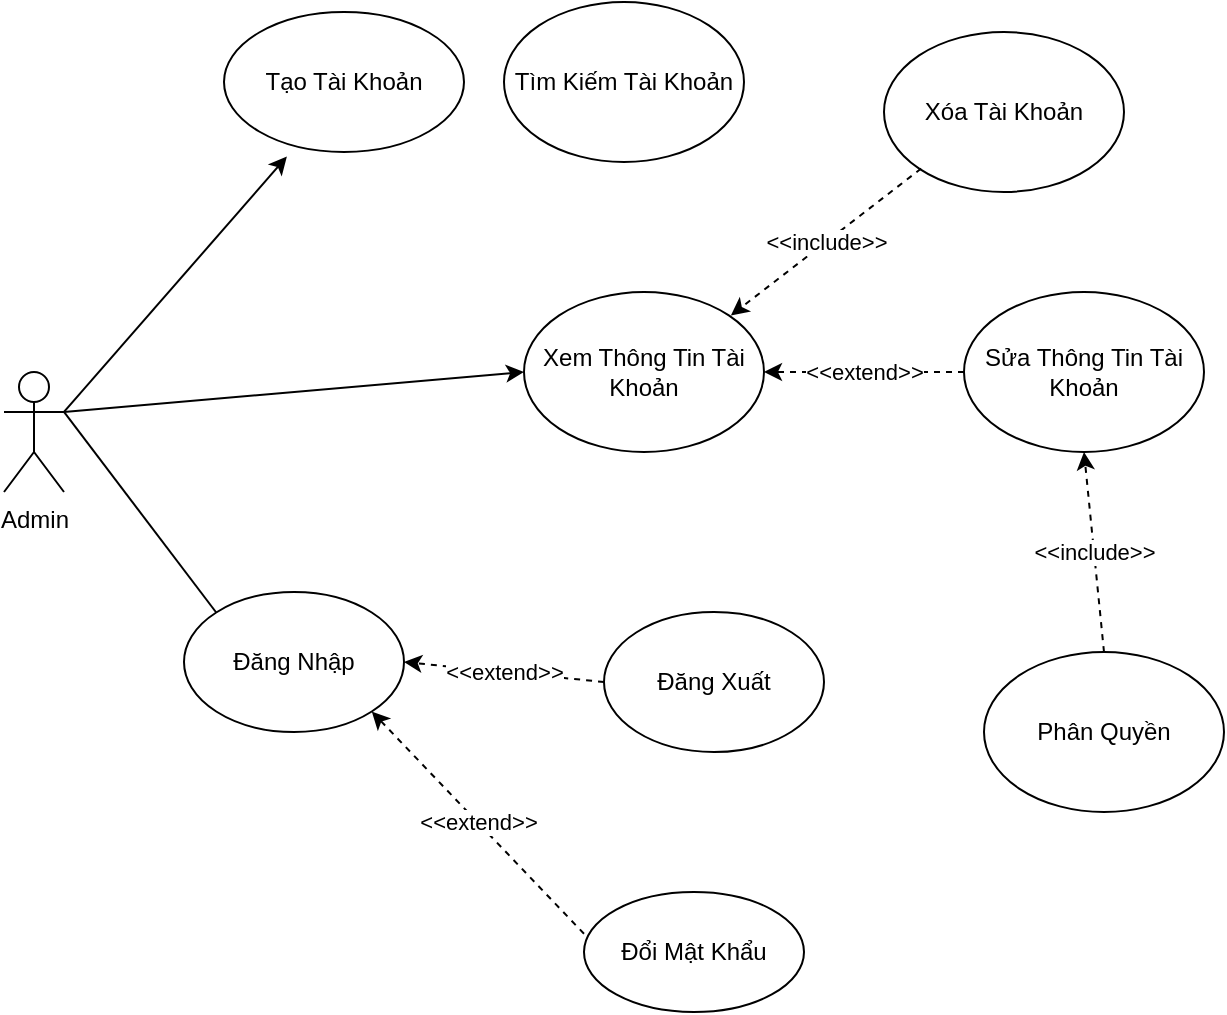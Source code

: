 <mxfile version="22.0.4" type="github">
  <diagram name="Trang-1" id="QJZbRZGfM-PXYwlzMUmp">
    <mxGraphModel dx="1071" dy="641" grid="1" gridSize="10" guides="1" tooltips="1" connect="1" arrows="1" fold="1" page="1" pageScale="1" pageWidth="827" pageHeight="1169" math="0" shadow="0">
      <root>
        <mxCell id="0" />
        <mxCell id="1" parent="0" />
        <mxCell id="RvUNAcOlsdJRfi8_Bjso-1" value="Admin" style="shape=umlActor;verticalLabelPosition=bottom;verticalAlign=top;html=1;outlineConnect=0;" vertex="1" parent="1">
          <mxGeometry x="80" y="330" width="30" height="60" as="geometry" />
        </mxCell>
        <mxCell id="RvUNAcOlsdJRfi8_Bjso-2" value="Đăng Nhập" style="ellipse;whiteSpace=wrap;html=1;" vertex="1" parent="1">
          <mxGeometry x="170" y="440" width="110" height="70" as="geometry" />
        </mxCell>
        <mxCell id="RvUNAcOlsdJRfi8_Bjso-3" value="Đăng Xuất" style="ellipse;whiteSpace=wrap;html=1;" vertex="1" parent="1">
          <mxGeometry x="380" y="450" width="110" height="70" as="geometry" />
        </mxCell>
        <mxCell id="RvUNAcOlsdJRfi8_Bjso-4" value="&amp;lt;&amp;lt;extend&amp;gt;&amp;gt;" style="endArrow=classic;html=1;rounded=0;exitX=0;exitY=0.5;exitDx=0;exitDy=0;entryX=1;entryY=0.5;entryDx=0;entryDy=0;dashed=1;" edge="1" parent="1" source="RvUNAcOlsdJRfi8_Bjso-3" target="RvUNAcOlsdJRfi8_Bjso-2">
          <mxGeometry width="50" height="50" relative="1" as="geometry">
            <mxPoint x="360" y="360" as="sourcePoint" />
            <mxPoint x="410" y="310" as="targetPoint" />
          </mxGeometry>
        </mxCell>
        <mxCell id="RvUNAcOlsdJRfi8_Bjso-7" value="" style="endArrow=none;html=1;rounded=0;exitX=1;exitY=0.333;exitDx=0;exitDy=0;exitPerimeter=0;entryX=0;entryY=0;entryDx=0;entryDy=0;endFill=0;" edge="1" parent="1" source="RvUNAcOlsdJRfi8_Bjso-1" target="RvUNAcOlsdJRfi8_Bjso-2">
          <mxGeometry width="50" height="50" relative="1" as="geometry">
            <mxPoint x="360" y="360" as="sourcePoint" />
            <mxPoint x="410" y="310" as="targetPoint" />
          </mxGeometry>
        </mxCell>
        <mxCell id="RvUNAcOlsdJRfi8_Bjso-8" value="Tạo Tài Khoản" style="ellipse;whiteSpace=wrap;html=1;" vertex="1" parent="1">
          <mxGeometry x="190" y="150" width="120" height="70" as="geometry" />
        </mxCell>
        <mxCell id="RvUNAcOlsdJRfi8_Bjso-9" value="Tìm Kiếm Tài Khoản" style="ellipse;whiteSpace=wrap;html=1;" vertex="1" parent="1">
          <mxGeometry x="330" y="145" width="120" height="80" as="geometry" />
        </mxCell>
        <mxCell id="RvUNAcOlsdJRfi8_Bjso-10" value="Đổi Mật Khẩu" style="ellipse;whiteSpace=wrap;html=1;" vertex="1" parent="1">
          <mxGeometry x="370" y="590" width="110" height="60" as="geometry" />
        </mxCell>
        <mxCell id="RvUNAcOlsdJRfi8_Bjso-11" value="&amp;lt;&amp;lt;extend&amp;gt;&amp;gt;" style="endArrow=classic;html=1;rounded=0;exitX=0;exitY=0.348;exitDx=0;exitDy=0;exitPerimeter=0;entryX=1;entryY=1;entryDx=0;entryDy=0;dashed=1;" edge="1" parent="1" source="RvUNAcOlsdJRfi8_Bjso-10" target="RvUNAcOlsdJRfi8_Bjso-2">
          <mxGeometry width="50" height="50" relative="1" as="geometry">
            <mxPoint x="360" y="500" as="sourcePoint" />
            <mxPoint x="410" y="450" as="targetPoint" />
          </mxGeometry>
        </mxCell>
        <mxCell id="RvUNAcOlsdJRfi8_Bjso-13" value="" style="endArrow=classic;html=1;rounded=0;exitX=1;exitY=0.333;exitDx=0;exitDy=0;exitPerimeter=0;entryX=0.262;entryY=1.033;entryDx=0;entryDy=0;entryPerimeter=0;" edge="1" parent="1" source="RvUNAcOlsdJRfi8_Bjso-1" target="RvUNAcOlsdJRfi8_Bjso-8">
          <mxGeometry width="50" height="50" relative="1" as="geometry">
            <mxPoint x="360" y="360" as="sourcePoint" />
            <mxPoint x="410" y="310" as="targetPoint" />
          </mxGeometry>
        </mxCell>
        <mxCell id="RvUNAcOlsdJRfi8_Bjso-14" value="Xem Thông Tin Tài Khoản" style="ellipse;whiteSpace=wrap;html=1;" vertex="1" parent="1">
          <mxGeometry x="340" y="290" width="120" height="80" as="geometry" />
        </mxCell>
        <mxCell id="RvUNAcOlsdJRfi8_Bjso-15" value="" style="endArrow=classic;html=1;rounded=0;exitX=1;exitY=0.333;exitDx=0;exitDy=0;exitPerimeter=0;entryX=0;entryY=0.5;entryDx=0;entryDy=0;" edge="1" parent="1" source="RvUNAcOlsdJRfi8_Bjso-1" target="RvUNAcOlsdJRfi8_Bjso-14">
          <mxGeometry width="50" height="50" relative="1" as="geometry">
            <mxPoint x="360" y="360" as="sourcePoint" />
            <mxPoint x="410" y="310" as="targetPoint" />
          </mxGeometry>
        </mxCell>
        <mxCell id="RvUNAcOlsdJRfi8_Bjso-16" value="Xóa Tài Khoản" style="ellipse;whiteSpace=wrap;html=1;" vertex="1" parent="1">
          <mxGeometry x="520" y="160" width="120" height="80" as="geometry" />
        </mxCell>
        <mxCell id="RvUNAcOlsdJRfi8_Bjso-18" value="&amp;lt;&amp;lt;include&amp;gt;&amp;gt;" style="endArrow=classic;html=1;rounded=0;exitX=0;exitY=1;exitDx=0;exitDy=0;entryX=1;entryY=0;entryDx=0;entryDy=0;dashed=1;" edge="1" parent="1">
          <mxGeometry width="50" height="50" relative="1" as="geometry">
            <mxPoint x="538.574" y="228.284" as="sourcePoint" />
            <mxPoint x="443.426" y="301.716" as="targetPoint" />
          </mxGeometry>
        </mxCell>
        <mxCell id="RvUNAcOlsdJRfi8_Bjso-19" value="Sửa Thông Tin Tài Khoản" style="ellipse;whiteSpace=wrap;html=1;" vertex="1" parent="1">
          <mxGeometry x="560" y="290" width="120" height="80" as="geometry" />
        </mxCell>
        <mxCell id="RvUNAcOlsdJRfi8_Bjso-21" value="&amp;lt;&amp;lt;extend&amp;gt;&amp;gt;" style="endArrow=classic;html=1;rounded=0;exitX=0;exitY=0.5;exitDx=0;exitDy=0;entryX=1;entryY=0.5;entryDx=0;entryDy=0;dashed=1;" edge="1" parent="1" source="RvUNAcOlsdJRfi8_Bjso-19" target="RvUNAcOlsdJRfi8_Bjso-14">
          <mxGeometry width="50" height="50" relative="1" as="geometry">
            <mxPoint x="360" y="360" as="sourcePoint" />
            <mxPoint x="410" y="310" as="targetPoint" />
          </mxGeometry>
        </mxCell>
        <mxCell id="RvUNAcOlsdJRfi8_Bjso-22" value="Phân Quyền" style="ellipse;whiteSpace=wrap;html=1;" vertex="1" parent="1">
          <mxGeometry x="570" y="470" width="120" height="80" as="geometry" />
        </mxCell>
        <mxCell id="RvUNAcOlsdJRfi8_Bjso-23" value="&amp;lt;&amp;lt;include&amp;gt;&amp;gt;" style="endArrow=classic;html=1;rounded=0;entryX=0.5;entryY=1;entryDx=0;entryDy=0;exitX=0.5;exitY=0;exitDx=0;exitDy=0;dashed=1;" edge="1" parent="1" source="RvUNAcOlsdJRfi8_Bjso-22" target="RvUNAcOlsdJRfi8_Bjso-19">
          <mxGeometry width="50" height="50" relative="1" as="geometry">
            <mxPoint x="690" y="420" as="sourcePoint" />
            <mxPoint x="410" y="450" as="targetPoint" />
          </mxGeometry>
        </mxCell>
      </root>
    </mxGraphModel>
  </diagram>
</mxfile>

